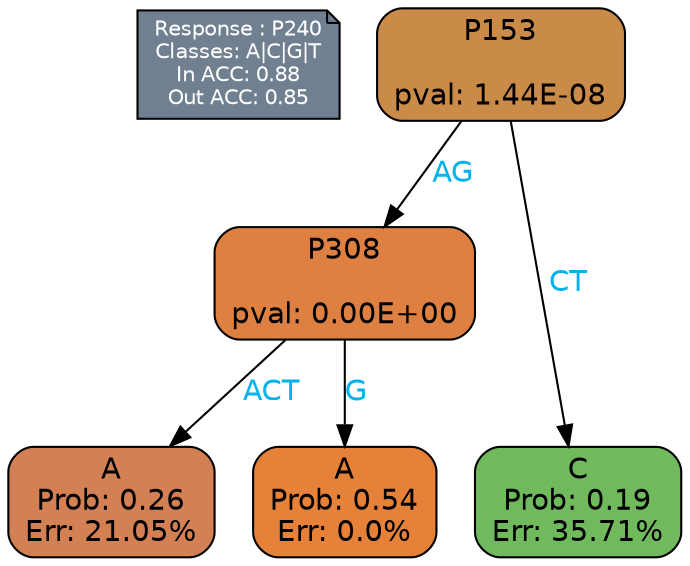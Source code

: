 digraph Tree {
node [shape=box, style="filled, rounded", color="black", fontname=helvetica] ;
graph [ranksep=equally, splines=polylines, bgcolor=transparent, dpi=600] ;
edge [fontname=helvetica] ;
LEGEND [label="Response : P240
Classes: A|C|G|T
In ACC: 0.88
Out ACC: 0.85
",shape=note,align=left,style=filled,fillcolor="slategray",fontcolor="white",fontsize=10];1 [label="P153

pval: 1.44E-08", fillcolor="#c98b47"] ;
2 [label="P308

pval: 0.00E+00", fillcolor="#de8041"] ;
3 [label="A
Prob: 0.26
Err: 21.05%", fillcolor="#d28054"] ;
4 [label="A
Prob: 0.54
Err: 0.0%", fillcolor="#e58139"] ;
5 [label="C
Prob: 0.19
Err: 35.71%", fillcolor="#71b95d"] ;
1 -> 2 [label="AG",fontcolor=deepskyblue2] ;
1 -> 5 [label="CT",fontcolor=deepskyblue2] ;
2 -> 3 [label="ACT",fontcolor=deepskyblue2] ;
2 -> 4 [label="G",fontcolor=deepskyblue2] ;
{rank = same; 3;4;5;}{rank = same; LEGEND;1;}}